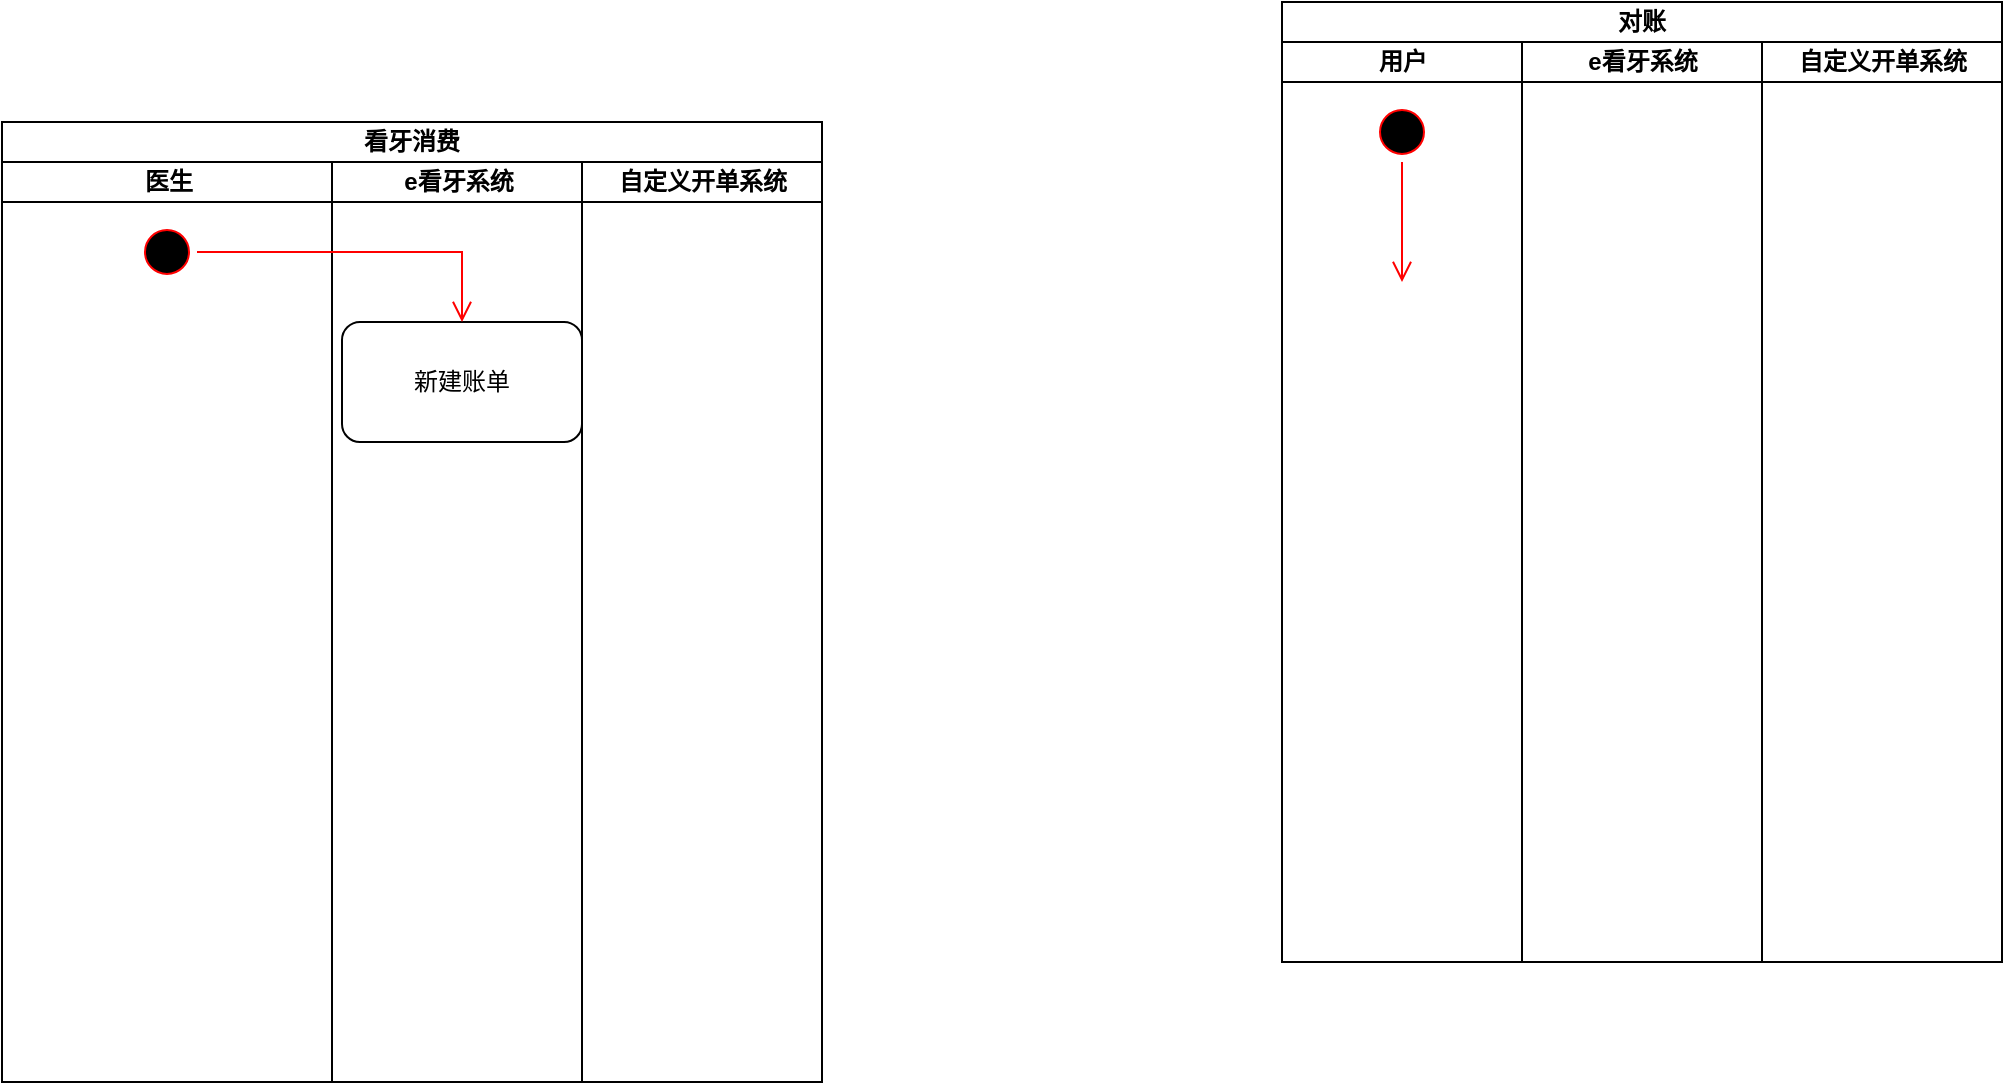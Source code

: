 <mxfile version="22.1.18" type="github">
  <diagram id="prtHgNgQTEPvFCAcTncT" name="Page-1">
    <mxGraphModel dx="1338" dy="2136" grid="1" gridSize="10" guides="1" tooltips="1" connect="1" arrows="1" fold="1" page="1" pageScale="1" pageWidth="827" pageHeight="1169" math="0" shadow="0">
      <root>
        <mxCell id="0" />
        <mxCell id="1" parent="0" />
        <mxCell id="NN635VMZ_w_ewftMYnQy-15" value="&lt;div&gt;对账&lt;/div&gt;" style="swimlane;html=1;childLayout=stackLayout;resizeParent=1;resizeParentMax=0;startSize=20;whiteSpace=wrap;" vertex="1" parent="1">
          <mxGeometry x="810" y="-100" width="360" height="480" as="geometry" />
        </mxCell>
        <mxCell id="NN635VMZ_w_ewftMYnQy-16" value="&lt;div&gt;用户&lt;/div&gt;" style="swimlane;html=1;startSize=20;" vertex="1" parent="NN635VMZ_w_ewftMYnQy-15">
          <mxGeometry y="20" width="120" height="460" as="geometry" />
        </mxCell>
        <mxCell id="NN635VMZ_w_ewftMYnQy-17" value="" style="ellipse;html=1;shape=startState;fillColor=#000000;strokeColor=#ff0000;" vertex="1" parent="NN635VMZ_w_ewftMYnQy-16">
          <mxGeometry x="45" y="30" width="30" height="30" as="geometry" />
        </mxCell>
        <mxCell id="NN635VMZ_w_ewftMYnQy-18" value="" style="edgeStyle=orthogonalEdgeStyle;html=1;verticalAlign=bottom;endArrow=open;endSize=8;strokeColor=#ff0000;rounded=0;" edge="1" parent="NN635VMZ_w_ewftMYnQy-16" source="NN635VMZ_w_ewftMYnQy-17">
          <mxGeometry relative="1" as="geometry">
            <mxPoint x="60" y="120" as="targetPoint" />
          </mxGeometry>
        </mxCell>
        <mxCell id="NN635VMZ_w_ewftMYnQy-19" value="&lt;div&gt;e看牙系统&lt;/div&gt;" style="swimlane;html=1;startSize=20;" vertex="1" parent="NN635VMZ_w_ewftMYnQy-15">
          <mxGeometry x="120" y="20" width="120" height="460" as="geometry" />
        </mxCell>
        <mxCell id="NN635VMZ_w_ewftMYnQy-20" value="&lt;div&gt;自定义开单系统&lt;/div&gt;" style="swimlane;html=1;startSize=20;" vertex="1" parent="NN635VMZ_w_ewftMYnQy-15">
          <mxGeometry x="240" y="20" width="120" height="460" as="geometry" />
        </mxCell>
        <mxCell id="NN635VMZ_w_ewftMYnQy-2" value="&lt;div&gt;看牙消费&lt;/div&gt;" style="swimlane;html=1;childLayout=stackLayout;resizeParent=1;resizeParentMax=0;startSize=20;whiteSpace=wrap;" vertex="1" parent="1">
          <mxGeometry x="170" y="-40" width="410" height="480" as="geometry" />
        </mxCell>
        <mxCell id="NN635VMZ_w_ewftMYnQy-3" value="医生" style="swimlane;html=1;startSize=20;" vertex="1" parent="NN635VMZ_w_ewftMYnQy-2">
          <mxGeometry y="20" width="165" height="460" as="geometry" />
        </mxCell>
        <mxCell id="NN635VMZ_w_ewftMYnQy-6" value="" style="ellipse;html=1;shape=startState;fillColor=#000000;strokeColor=#ff0000;" vertex="1" parent="NN635VMZ_w_ewftMYnQy-3">
          <mxGeometry x="67.5" y="30" width="30" height="30" as="geometry" />
        </mxCell>
        <mxCell id="NN635VMZ_w_ewftMYnQy-4" value="&lt;div&gt;e看牙系统&lt;/div&gt;" style="swimlane;html=1;startSize=20;" vertex="1" parent="NN635VMZ_w_ewftMYnQy-2">
          <mxGeometry x="165" y="20" width="125" height="460" as="geometry" />
        </mxCell>
        <mxCell id="NN635VMZ_w_ewftMYnQy-23" value="&lt;div&gt;新建账单&lt;/div&gt;" style="rounded=1;whiteSpace=wrap;html=1;" vertex="1" parent="NN635VMZ_w_ewftMYnQy-4">
          <mxGeometry x="5" y="80" width="120" height="60" as="geometry" />
        </mxCell>
        <mxCell id="NN635VMZ_w_ewftMYnQy-5" value="&lt;div&gt;自定义开单系统&lt;/div&gt;" style="swimlane;html=1;startSize=20;" vertex="1" parent="NN635VMZ_w_ewftMYnQy-2">
          <mxGeometry x="290" y="20" width="120" height="460" as="geometry" />
        </mxCell>
        <mxCell id="NN635VMZ_w_ewftMYnQy-7" value="" style="edgeStyle=orthogonalEdgeStyle;html=1;verticalAlign=bottom;endArrow=open;endSize=8;strokeColor=#ff0000;rounded=0;" edge="1" source="NN635VMZ_w_ewftMYnQy-6" parent="NN635VMZ_w_ewftMYnQy-2" target="NN635VMZ_w_ewftMYnQy-23">
          <mxGeometry relative="1" as="geometry">
            <mxPoint x="60" y="140" as="targetPoint" />
          </mxGeometry>
        </mxCell>
      </root>
    </mxGraphModel>
  </diagram>
</mxfile>
